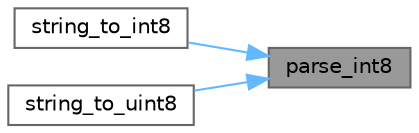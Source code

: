 digraph "parse_int8"
{
 // LATEX_PDF_SIZE
  bgcolor="transparent";
  edge [fontname=Helvetica,fontsize=10,labelfontname=Helvetica,labelfontsize=10];
  node [fontname=Helvetica,fontsize=10,shape=box,height=0.2,width=0.4];
  rankdir="RL";
  Node1 [id="Node000001",label="parse_int8",height=0.2,width=0.4,color="gray40", fillcolor="grey60", style="filled", fontcolor="black",tooltip="convert a number in string to TDS_INT8"];
  Node1 -> Node2 [id="edge1_Node000001_Node000002",dir="back",color="steelblue1",style="solid",tooltip=" "];
  Node2 [id="Node000002",label="string_to_int8",height=0.2,width=0.4,color="grey40", fillcolor="white", style="filled",URL="$a00587.html#ga933f87cca76156648e91f472650b98f3",tooltip="convert a number in string to TDS_INT8"];
  Node1 -> Node3 [id="edge2_Node000001_Node000003",dir="back",color="steelblue1",style="solid",tooltip=" "];
  Node3 [id="Node000003",label="string_to_uint8",height=0.2,width=0.4,color="grey40", fillcolor="white", style="filled",URL="$a00587.html#gae8e173a9f8d2e3f152ada9f48d3d5f28",tooltip="convert a number in string to TDS_UINT8"];
}
